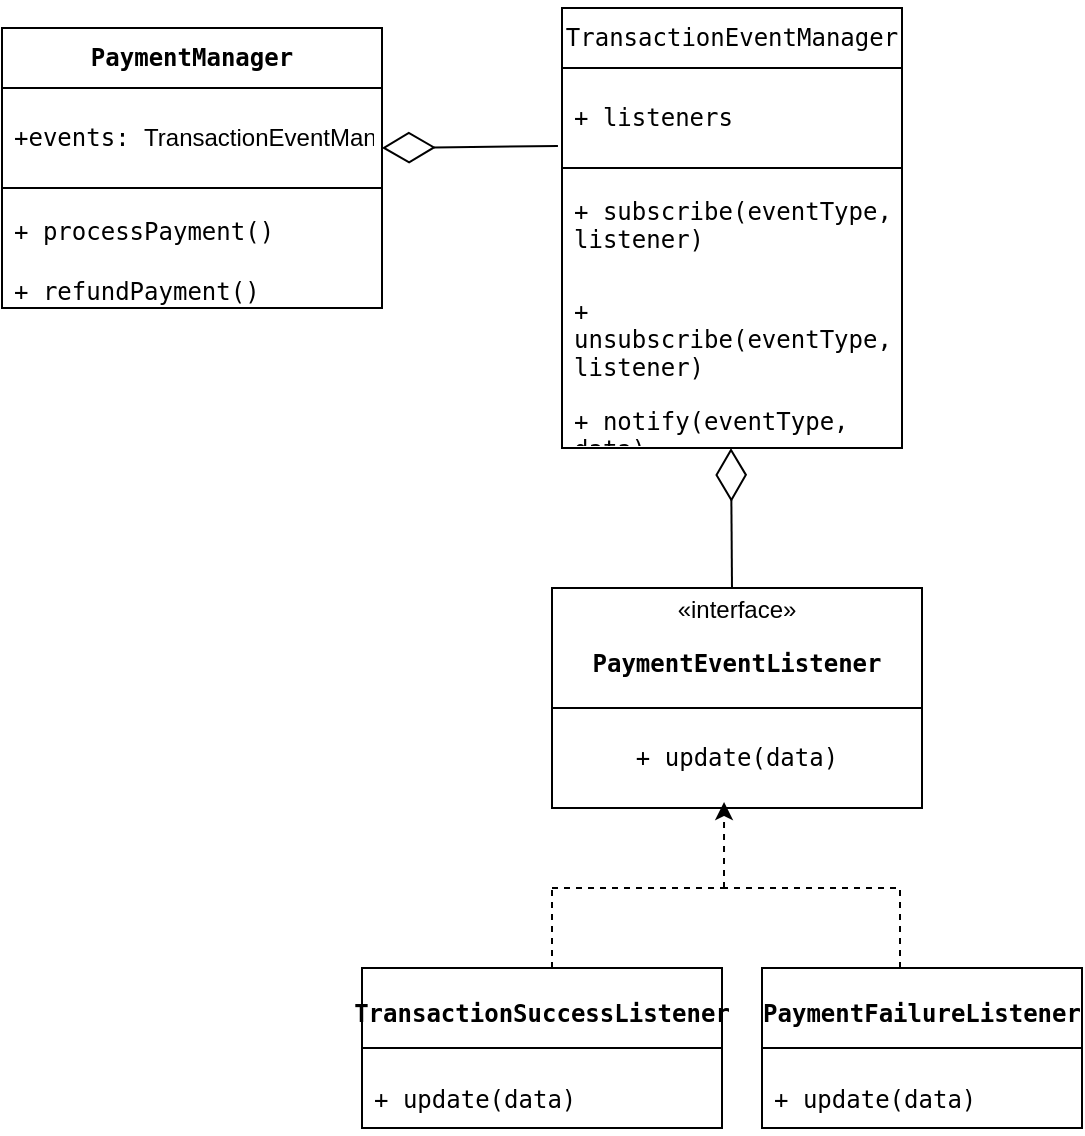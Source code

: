 <mxfile version="27.0.2">
  <diagram name="Page-1" id="Vc7ZI7dbqbmem_cxXYwM">
    <mxGraphModel dx="872" dy="1600" grid="1" gridSize="10" guides="1" tooltips="1" connect="1" arrows="1" fold="1" page="1" pageScale="1" pageWidth="827" pageHeight="1169" math="0" shadow="0">
      <root>
        <mxCell id="0" />
        <mxCell id="1" parent="0" />
        <mxCell id="hH22EbLPyF1UxTTstPfc-1" value="&lt;p data-pm-slice=&quot;1 1 [&amp;quot;list&amp;quot;,{&amp;quot;spread&amp;quot;:true,&amp;quot;start&amp;quot;:1400,&amp;quot;end&amp;quot;:3936},&amp;quot;regular_list_item&amp;quot;,{&amp;quot;start&amp;quot;:2425,&amp;quot;end&amp;quot;:2938},&amp;quot;list&amp;quot;,{&amp;quot;spread&amp;quot;:false,&amp;quot;start&amp;quot;:2458,&amp;quot;end&amp;quot;:2938},&amp;quot;regular_list_item&amp;quot;,{&amp;quot;start&amp;quot;:2458,&amp;quot;end&amp;quot;:2578}]&quot;&gt;&lt;code&gt;&lt;b&gt;PaymentManager&lt;/b&gt;&lt;/code&gt;&lt;/p&gt;" style="swimlane;fontStyle=0;childLayout=stackLayout;horizontal=1;startSize=30;horizontalStack=0;resizeParent=1;resizeParentMax=0;resizeLast=0;collapsible=1;marginBottom=0;whiteSpace=wrap;html=1;" vertex="1" parent="1">
          <mxGeometry x="100" y="10" width="190" height="140" as="geometry" />
        </mxCell>
        <mxCell id="hH22EbLPyF1UxTTstPfc-2" value="&lt;p data-pm-slice=&quot;1 1 [&amp;quot;list&amp;quot;,{&amp;quot;spread&amp;quot;:true,&amp;quot;start&amp;quot;:1400,&amp;quot;end&amp;quot;:3936},&amp;quot;regular_list_item&amp;quot;,{&amp;quot;start&amp;quot;:1400,&amp;quot;end&amp;quot;:1918},&amp;quot;list&amp;quot;,{&amp;quot;spread&amp;quot;:false,&amp;quot;start&amp;quot;:1439,&amp;quot;end&amp;quot;:1918},&amp;quot;regular_list_item&amp;quot;,{&amp;quot;start&amp;quot;:1439,&amp;quot;end&amp;quot;:1569},&amp;quot;list&amp;quot;,{&amp;quot;spread&amp;quot;:false,&amp;quot;start&amp;quot;:1477,&amp;quot;end&amp;quot;:1569},&amp;quot;regular_list_item&amp;quot;,{&amp;quot;start&amp;quot;:1477,&amp;quot;end&amp;quot;:1569}]&quot;&gt;&lt;code&gt;+events:&amp;nbsp;&lt;/code&gt;&lt;span style=&quot;background-color: transparent; color: light-dark(rgb(0, 0, 0), rgb(255, 255, 255));&quot;&gt;TransactionEventManager&lt;/span&gt;&lt;/p&gt;" style="text;strokeColor=default;fillColor=none;align=left;verticalAlign=middle;spacingLeft=4;spacingRight=4;overflow=hidden;points=[[0,0.5],[1,0.5]];portConstraint=eastwest;rotatable=0;whiteSpace=wrap;html=1;strokeWidth=1;" vertex="1" parent="hH22EbLPyF1UxTTstPfc-1">
          <mxGeometry y="30" width="190" height="50" as="geometry" />
        </mxCell>
        <mxCell id="hH22EbLPyF1UxTTstPfc-3" value="&lt;p data-pm-slice=&quot;1 1 [&amp;quot;list&amp;quot;,{&amp;quot;spread&amp;quot;:true,&amp;quot;start&amp;quot;:1407,&amp;quot;end&amp;quot;:3968},&amp;quot;regular_list_item&amp;quot;,{&amp;quot;start&amp;quot;:2434,&amp;quot;end&amp;quot;:2968},&amp;quot;list&amp;quot;,{&amp;quot;spread&amp;quot;:false,&amp;quot;start&amp;quot;:2488,&amp;quot;end&amp;quot;:2968},&amp;quot;regular_list_item&amp;quot;,{&amp;quot;start&amp;quot;:2488,&amp;quot;end&amp;quot;:2608},&amp;quot;list&amp;quot;,{&amp;quot;spread&amp;quot;:false,&amp;quot;start&amp;quot;:2520,&amp;quot;end&amp;quot;:2608},&amp;quot;regular_list_item&amp;quot;,{&amp;quot;start&amp;quot;:2520,&amp;quot;end&amp;quot;:2608}]&quot;&gt;&lt;code&gt;+ processPayment()&lt;/code&gt;&lt;/p&gt;" style="text;strokeColor=none;fillColor=none;align=left;verticalAlign=middle;spacingLeft=4;spacingRight=4;overflow=hidden;points=[[0,0.5],[1,0.5]];portConstraint=eastwest;rotatable=0;whiteSpace=wrap;html=1;" vertex="1" parent="hH22EbLPyF1UxTTstPfc-1">
          <mxGeometry y="80" width="190" height="30" as="geometry" />
        </mxCell>
        <mxCell id="hH22EbLPyF1UxTTstPfc-4" value="&lt;p data-pm-slice=&quot;1 1 [&amp;quot;list&amp;quot;,{&amp;quot;spread&amp;quot;:true,&amp;quot;start&amp;quot;:1407,&amp;quot;end&amp;quot;:3968},&amp;quot;regular_list_item&amp;quot;,{&amp;quot;start&amp;quot;:2434,&amp;quot;end&amp;quot;:2968},&amp;quot;list&amp;quot;,{&amp;quot;spread&amp;quot;:false,&amp;quot;start&amp;quot;:2488,&amp;quot;end&amp;quot;:2968},&amp;quot;regular_list_item&amp;quot;,{&amp;quot;start&amp;quot;:2488,&amp;quot;end&amp;quot;:2608},&amp;quot;list&amp;quot;,{&amp;quot;spread&amp;quot;:false,&amp;quot;start&amp;quot;:2520,&amp;quot;end&amp;quot;:2608},&amp;quot;regular_list_item&amp;quot;,{&amp;quot;start&amp;quot;:2520,&amp;quot;end&amp;quot;:2608}]&quot;&gt;&lt;code&gt;+ refundPayment()&lt;/code&gt;&lt;/p&gt;" style="text;strokeColor=none;fillColor=none;align=left;verticalAlign=middle;spacingLeft=4;spacingRight=4;overflow=hidden;points=[[0,0.5],[1,0.5]];portConstraint=eastwest;rotatable=0;whiteSpace=wrap;html=1;" vertex="1" parent="hH22EbLPyF1UxTTstPfc-1">
          <mxGeometry y="110" width="190" height="30" as="geometry" />
        </mxCell>
        <mxCell id="hH22EbLPyF1UxTTstPfc-5" value="" style="endArrow=diamondThin;endFill=0;endSize=24;html=1;rounded=0;exitX=-0.012;exitY=0.78;exitDx=0;exitDy=0;exitPerimeter=0;" edge="1" parent="1" source="hH22EbLPyF1UxTTstPfc-7">
          <mxGeometry width="160" relative="1" as="geometry">
            <mxPoint x="390" y="70" as="sourcePoint" />
            <mxPoint x="290" y="70" as="targetPoint" />
          </mxGeometry>
        </mxCell>
        <mxCell id="hH22EbLPyF1UxTTstPfc-6" value="&lt;p data-pm-slice=&quot;1 1 [&amp;quot;list&amp;quot;,{&amp;quot;spread&amp;quot;:true,&amp;quot;start&amp;quot;:1407,&amp;quot;end&amp;quot;:3968},&amp;quot;regular_list_item&amp;quot;,{&amp;quot;start&amp;quot;:2434,&amp;quot;end&amp;quot;:2968},&amp;quot;list&amp;quot;,{&amp;quot;spread&amp;quot;:false,&amp;quot;start&amp;quot;:2488,&amp;quot;end&amp;quot;:2968},&amp;quot;regular_list_item&amp;quot;,{&amp;quot;start&amp;quot;:2611,&amp;quot;end&amp;quot;:2783}]&quot;&gt;&lt;code&gt;TransactionEventManager&lt;/code&gt;&lt;/p&gt;" style="swimlane;fontStyle=0;childLayout=stackLayout;horizontal=1;startSize=30;horizontalStack=0;resizeParent=1;resizeParentMax=0;resizeLast=0;collapsible=1;marginBottom=0;whiteSpace=wrap;html=1;" vertex="1" parent="1">
          <mxGeometry x="380" width="170" height="220" as="geometry" />
        </mxCell>
        <mxCell id="hH22EbLPyF1UxTTstPfc-7" value="&lt;p data-pm-slice=&quot;1 1 [&amp;quot;list&amp;quot;,{&amp;quot;spread&amp;quot;:true,&amp;quot;start&amp;quot;:1400,&amp;quot;end&amp;quot;:3936},&amp;quot;regular_list_item&amp;quot;,{&amp;quot;start&amp;quot;:1400,&amp;quot;end&amp;quot;:1918},&amp;quot;list&amp;quot;,{&amp;quot;spread&amp;quot;:false,&amp;quot;start&amp;quot;:1439,&amp;quot;end&amp;quot;:1918},&amp;quot;regular_list_item&amp;quot;,{&amp;quot;start&amp;quot;:1572,&amp;quot;end&amp;quot;:1740},&amp;quot;list&amp;quot;,{&amp;quot;spread&amp;quot;:false,&amp;quot;start&amp;quot;:1614,&amp;quot;end&amp;quot;:1740},&amp;quot;regular_list_item&amp;quot;,{&amp;quot;start&amp;quot;:1614,&amp;quot;end&amp;quot;:1740}]&quot;&gt;&lt;code&gt;+ listeners&lt;/code&gt;&lt;/p&gt;" style="text;strokeColor=default;fillColor=none;align=left;verticalAlign=middle;spacingLeft=4;spacingRight=4;overflow=hidden;points=[[0,0.5],[1,0.5]];portConstraint=eastwest;rotatable=0;whiteSpace=wrap;html=1;strokeWidth=1;" vertex="1" parent="hH22EbLPyF1UxTTstPfc-6">
          <mxGeometry y="30" width="170" height="50" as="geometry" />
        </mxCell>
        <mxCell id="hH22EbLPyF1UxTTstPfc-8" value="&lt;p data-pm-slice=&quot;1 1 [&amp;quot;list&amp;quot;,{&amp;quot;spread&amp;quot;:true,&amp;quot;start&amp;quot;:1400,&amp;quot;end&amp;quot;:3936},&amp;quot;regular_list_item&amp;quot;,{&amp;quot;start&amp;quot;:1920,&amp;quot;end&amp;quot;:2423},&amp;quot;list&amp;quot;,{&amp;quot;spread&amp;quot;:false,&amp;quot;start&amp;quot;:1959,&amp;quot;end&amp;quot;:2423},&amp;quot;regular_list_item&amp;quot;,{&amp;quot;start&amp;quot;:2077,&amp;quot;end&amp;quot;:2244},&amp;quot;list&amp;quot;,{&amp;quot;spread&amp;quot;:false,&amp;quot;start&amp;quot;:2118,&amp;quot;end&amp;quot;:2244},&amp;quot;regular_list_item&amp;quot;,{&amp;quot;start&amp;quot;:2118,&amp;quot;end&amp;quot;:2244}]&quot;&gt;&lt;code&gt;+ subscribe(eventType, listener)&lt;/code&gt;&lt;/p&gt;" style="text;strokeColor=none;fillColor=none;align=left;verticalAlign=middle;spacingLeft=4;spacingRight=4;overflow=hidden;points=[[0,0.5],[1,0.5]];portConstraint=eastwest;rotatable=0;whiteSpace=wrap;html=1;" vertex="1" parent="hH22EbLPyF1UxTTstPfc-6">
          <mxGeometry y="80" width="170" height="50" as="geometry" />
        </mxCell>
        <mxCell id="hH22EbLPyF1UxTTstPfc-9" value="&lt;p data-pm-slice=&quot;1 1 [&amp;quot;list&amp;quot;,{&amp;quot;spread&amp;quot;:true,&amp;quot;start&amp;quot;:1400,&amp;quot;end&amp;quot;:3936},&amp;quot;regular_list_item&amp;quot;,{&amp;quot;start&amp;quot;:1400,&amp;quot;end&amp;quot;:1918},&amp;quot;list&amp;quot;,{&amp;quot;spread&amp;quot;:false,&amp;quot;start&amp;quot;:1439,&amp;quot;end&amp;quot;:1918},&amp;quot;regular_list_item&amp;quot;,{&amp;quot;start&amp;quot;:1572,&amp;quot;end&amp;quot;:1740},&amp;quot;list&amp;quot;,{&amp;quot;spread&amp;quot;:false,&amp;quot;start&amp;quot;:1614,&amp;quot;end&amp;quot;:1740},&amp;quot;regular_list_item&amp;quot;,{&amp;quot;start&amp;quot;:1614,&amp;quot;end&amp;quot;:1740}]&quot;&gt;&lt;code&gt;+ unsubscribe(eventType, listener)&lt;/code&gt;&lt;/p&gt;&lt;p data-pm-slice=&quot;1 1 [&amp;quot;list&amp;quot;,{&amp;quot;spread&amp;quot;:true,&amp;quot;start&amp;quot;:1400,&amp;quot;end&amp;quot;:3936},&amp;quot;regular_list_item&amp;quot;,{&amp;quot;start&amp;quot;:1400,&amp;quot;end&amp;quot;:1918},&amp;quot;list&amp;quot;,{&amp;quot;spread&amp;quot;:false,&amp;quot;start&amp;quot;:1439,&amp;quot;end&amp;quot;:1918},&amp;quot;regular_list_item&amp;quot;,{&amp;quot;start&amp;quot;:1572,&amp;quot;end&amp;quot;:1740},&amp;quot;list&amp;quot;,{&amp;quot;spread&amp;quot;:false,&amp;quot;start&amp;quot;:1614,&amp;quot;end&amp;quot;:1740},&amp;quot;regular_list_item&amp;quot;,{&amp;quot;start&amp;quot;:1614,&amp;quot;end&amp;quot;:1740}]&quot;&gt;&lt;code&gt;+ notify(eventType, data)&lt;/code&gt;&lt;/p&gt;" style="text;strokeColor=none;fillColor=none;align=left;verticalAlign=middle;spacingLeft=4;spacingRight=4;overflow=hidden;points=[[0,0.5],[1,0.5]];portConstraint=eastwest;rotatable=0;whiteSpace=wrap;html=1;" vertex="1" parent="hH22EbLPyF1UxTTstPfc-6">
          <mxGeometry y="130" width="170" height="90" as="geometry" />
        </mxCell>
        <mxCell id="hH22EbLPyF1UxTTstPfc-10" value="" style="endArrow=diamondThin;endFill=0;endSize=24;html=1;rounded=0;" edge="1" parent="1">
          <mxGeometry width="160" relative="1" as="geometry">
            <mxPoint x="465" y="290" as="sourcePoint" />
            <mxPoint x="464.5" y="220" as="targetPoint" />
          </mxGeometry>
        </mxCell>
        <mxCell id="hH22EbLPyF1UxTTstPfc-11" value="«interface»&lt;br&gt;&lt;p data-pm-slice=&quot;1 1 [&amp;quot;list&amp;quot;,{&amp;quot;spread&amp;quot;:true,&amp;quot;start&amp;quot;:1407,&amp;quot;end&amp;quot;:3968},&amp;quot;regular_list_item&amp;quot;,{&amp;quot;start&amp;quot;:2434,&amp;quot;end&amp;quot;:2968},&amp;quot;list&amp;quot;,{&amp;quot;spread&amp;quot;:false,&amp;quot;start&amp;quot;:2488,&amp;quot;end&amp;quot;:2968},&amp;quot;regular_list_item&amp;quot;,{&amp;quot;start&amp;quot;:2786,&amp;quot;end&amp;quot;:2867}]&quot;&gt;&lt;code&gt;&lt;b&gt;PaymentEventListener&lt;/b&gt;&lt;/code&gt;&lt;/p&gt;" style="html=1;whiteSpace=wrap;" vertex="1" parent="1">
          <mxGeometry x="375" y="290" width="185" height="60" as="geometry" />
        </mxCell>
        <mxCell id="hH22EbLPyF1UxTTstPfc-12" value="&lt;p data-pm-slice=&quot;1 1 [&amp;quot;list&amp;quot;,{&amp;quot;spread&amp;quot;:true,&amp;quot;start&amp;quot;:1400,&amp;quot;end&amp;quot;:3936},&amp;quot;regular_list_item&amp;quot;,{&amp;quot;start&amp;quot;:1400,&amp;quot;end&amp;quot;:1918},&amp;quot;list&amp;quot;,{&amp;quot;spread&amp;quot;:false,&amp;quot;start&amp;quot;:1439,&amp;quot;end&amp;quot;:1918},&amp;quot;regular_list_item&amp;quot;,{&amp;quot;start&amp;quot;:1743,&amp;quot;end&amp;quot;:1830},&amp;quot;list&amp;quot;,{&amp;quot;spread&amp;quot;:false,&amp;quot;start&amp;quot;:1804,&amp;quot;end&amp;quot;:1830},&amp;quot;regular_list_item&amp;quot;,{&amp;quot;start&amp;quot;:1804,&amp;quot;end&amp;quot;:1830}]&quot;&gt;&lt;code&gt;+ update(data)&lt;/code&gt;&lt;/p&gt;" style="html=1;whiteSpace=wrap;" vertex="1" parent="1">
          <mxGeometry x="375" y="350" width="185" height="50" as="geometry" />
        </mxCell>
        <mxCell id="hH22EbLPyF1UxTTstPfc-13" value="" style="endArrow=classic;html=1;rounded=0;dashed=1;entryX=0.465;entryY=0.94;entryDx=0;entryDy=0;entryPerimeter=0;" edge="1" parent="1" target="hH22EbLPyF1UxTTstPfc-12">
          <mxGeometry width="50" height="50" relative="1" as="geometry">
            <mxPoint x="461" y="440" as="sourcePoint" />
            <mxPoint x="470" y="410" as="targetPoint" />
          </mxGeometry>
        </mxCell>
        <mxCell id="hH22EbLPyF1UxTTstPfc-14" value="" style="endArrow=none;html=1;rounded=0;dashed=1;" edge="1" parent="1">
          <mxGeometry width="50" height="50" relative="1" as="geometry">
            <mxPoint x="375" y="440" as="sourcePoint" />
            <mxPoint x="465" y="440" as="targetPoint" />
          </mxGeometry>
        </mxCell>
        <mxCell id="hH22EbLPyF1UxTTstPfc-15" value="" style="endArrow=none;html=1;rounded=0;dashed=1;" edge="1" parent="1">
          <mxGeometry width="50" height="50" relative="1" as="geometry">
            <mxPoint x="375" y="480" as="sourcePoint" />
            <mxPoint x="375" y="440" as="targetPoint" />
          </mxGeometry>
        </mxCell>
        <mxCell id="hH22EbLPyF1UxTTstPfc-16" value="" style="endArrow=none;html=1;rounded=0;dashed=1;" edge="1" parent="1">
          <mxGeometry width="50" height="50" relative="1" as="geometry">
            <mxPoint x="460" y="440" as="sourcePoint" />
            <mxPoint x="550" y="440" as="targetPoint" />
          </mxGeometry>
        </mxCell>
        <mxCell id="hH22EbLPyF1UxTTstPfc-17" value="" style="endArrow=none;html=1;rounded=0;dashed=1;" edge="1" parent="1">
          <mxGeometry width="50" height="50" relative="1" as="geometry">
            <mxPoint x="549" y="480" as="sourcePoint" />
            <mxPoint x="549" y="440" as="targetPoint" />
          </mxGeometry>
        </mxCell>
        <mxCell id="hH22EbLPyF1UxTTstPfc-18" value="&lt;p data-pm-slice=&quot;1 1 [&amp;quot;list&amp;quot;,{&amp;quot;spread&amp;quot;:true,&amp;quot;start&amp;quot;:1407,&amp;quot;end&amp;quot;:3968},&amp;quot;regular_list_item&amp;quot;,{&amp;quot;start&amp;quot;:2434,&amp;quot;end&amp;quot;:2968},&amp;quot;list&amp;quot;,{&amp;quot;spread&amp;quot;:false,&amp;quot;start&amp;quot;:2488,&amp;quot;end&amp;quot;:2968},&amp;quot;regular_list_item&amp;quot;,{&amp;quot;start&amp;quot;:2870,&amp;quot;end&amp;quot;:2968}]&quot;&gt;&lt;code&gt;&lt;font style=&quot;font-size: 12px;&quot;&gt;&lt;b&gt;TransactionSuccessListener&lt;/b&gt;&lt;/font&gt;&lt;/code&gt;&lt;/p&gt;" style="swimlane;fontStyle=0;align=center;verticalAlign=top;childLayout=stackLayout;horizontal=1;startSize=40;horizontalStack=0;resizeParent=1;resizeParentMax=0;resizeLast=0;collapsible=1;marginBottom=0;whiteSpace=wrap;html=1;fontSize=9;" vertex="1" parent="1">
          <mxGeometry x="280" y="480" width="180" height="80" as="geometry" />
        </mxCell>
        <mxCell id="hH22EbLPyF1UxTTstPfc-19" value="&lt;p data-pm-slice=&quot;1 1 [&amp;quot;list&amp;quot;,{&amp;quot;spread&amp;quot;:true,&amp;quot;start&amp;quot;:1400,&amp;quot;end&amp;quot;:3936},&amp;quot;regular_list_item&amp;quot;,{&amp;quot;start&amp;quot;:1400,&amp;quot;end&amp;quot;:1918},&amp;quot;list&amp;quot;,{&amp;quot;spread&amp;quot;:false,&amp;quot;start&amp;quot;:1439,&amp;quot;end&amp;quot;:1918},&amp;quot;regular_list_item&amp;quot;,{&amp;quot;start&amp;quot;:1833,&amp;quot;end&amp;quot;:1918},&amp;quot;list&amp;quot;,{&amp;quot;spread&amp;quot;:false,&amp;quot;start&amp;quot;:1892,&amp;quot;end&amp;quot;:1918},&amp;quot;regular_list_item&amp;quot;,{&amp;quot;start&amp;quot;:1892,&amp;quot;end&amp;quot;:1918}]&quot;&gt;&lt;code&gt;+ update(data)&lt;/code&gt;&lt;/p&gt;" style="text;strokeColor=none;fillColor=none;align=left;verticalAlign=top;spacingLeft=4;spacingRight=4;overflow=hidden;rotatable=0;points=[[0,0.5],[1,0.5]];portConstraint=eastwest;whiteSpace=wrap;html=1;fontStyle=0" vertex="1" parent="hH22EbLPyF1UxTTstPfc-18">
          <mxGeometry y="40" width="180" height="40" as="geometry" />
        </mxCell>
        <mxCell id="hH22EbLPyF1UxTTstPfc-20" value="&lt;p data-pm-slice=&quot;1 1 [&amp;quot;list&amp;quot;,{&amp;quot;spread&amp;quot;:true,&amp;quot;start&amp;quot;:1407,&amp;quot;end&amp;quot;:3968},&amp;quot;regular_list_item&amp;quot;,{&amp;quot;start&amp;quot;:2434,&amp;quot;end&amp;quot;:2968},&amp;quot;list&amp;quot;,{&amp;quot;spread&amp;quot;:false,&amp;quot;start&amp;quot;:2488,&amp;quot;end&amp;quot;:2968},&amp;quot;regular_list_item&amp;quot;,{&amp;quot;start&amp;quot;:2870,&amp;quot;end&amp;quot;:2968}]&quot;&gt;&lt;code style=&quot;&quot;&gt;&lt;font style=&quot;font-size: 12px;&quot;&gt;PaymentFailureListener&lt;/font&gt;&lt;/code&gt;&lt;/p&gt;" style="swimlane;fontStyle=1;align=center;verticalAlign=top;childLayout=stackLayout;horizontal=1;startSize=40;horizontalStack=0;resizeParent=1;resizeParentMax=0;resizeLast=0;collapsible=1;marginBottom=0;whiteSpace=wrap;html=1;fontSize=9;" vertex="1" parent="1">
          <mxGeometry x="480" y="480" width="160" height="80" as="geometry" />
        </mxCell>
        <mxCell id="hH22EbLPyF1UxTTstPfc-21" value="&lt;p data-pm-slice=&quot;1 1 [&amp;quot;list&amp;quot;,{&amp;quot;spread&amp;quot;:true,&amp;quot;start&amp;quot;:1400,&amp;quot;end&amp;quot;:3936},&amp;quot;regular_list_item&amp;quot;,{&amp;quot;start&amp;quot;:1400,&amp;quot;end&amp;quot;:1918},&amp;quot;list&amp;quot;,{&amp;quot;spread&amp;quot;:false,&amp;quot;start&amp;quot;:1439,&amp;quot;end&amp;quot;:1918},&amp;quot;regular_list_item&amp;quot;,{&amp;quot;start&amp;quot;:1833,&amp;quot;end&amp;quot;:1918},&amp;quot;list&amp;quot;,{&amp;quot;spread&amp;quot;:false,&amp;quot;start&amp;quot;:1892,&amp;quot;end&amp;quot;:1918},&amp;quot;regular_list_item&amp;quot;,{&amp;quot;start&amp;quot;:1892,&amp;quot;end&amp;quot;:1918}]&quot;&gt;&lt;code&gt;+ update(data)&lt;/code&gt;&lt;/p&gt;" style="text;strokeColor=none;fillColor=none;align=left;verticalAlign=top;spacingLeft=4;spacingRight=4;overflow=hidden;rotatable=0;points=[[0,0.5],[1,0.5]];portConstraint=eastwest;whiteSpace=wrap;html=1;" vertex="1" parent="hH22EbLPyF1UxTTstPfc-20">
          <mxGeometry y="40" width="160" height="40" as="geometry" />
        </mxCell>
      </root>
    </mxGraphModel>
  </diagram>
</mxfile>
